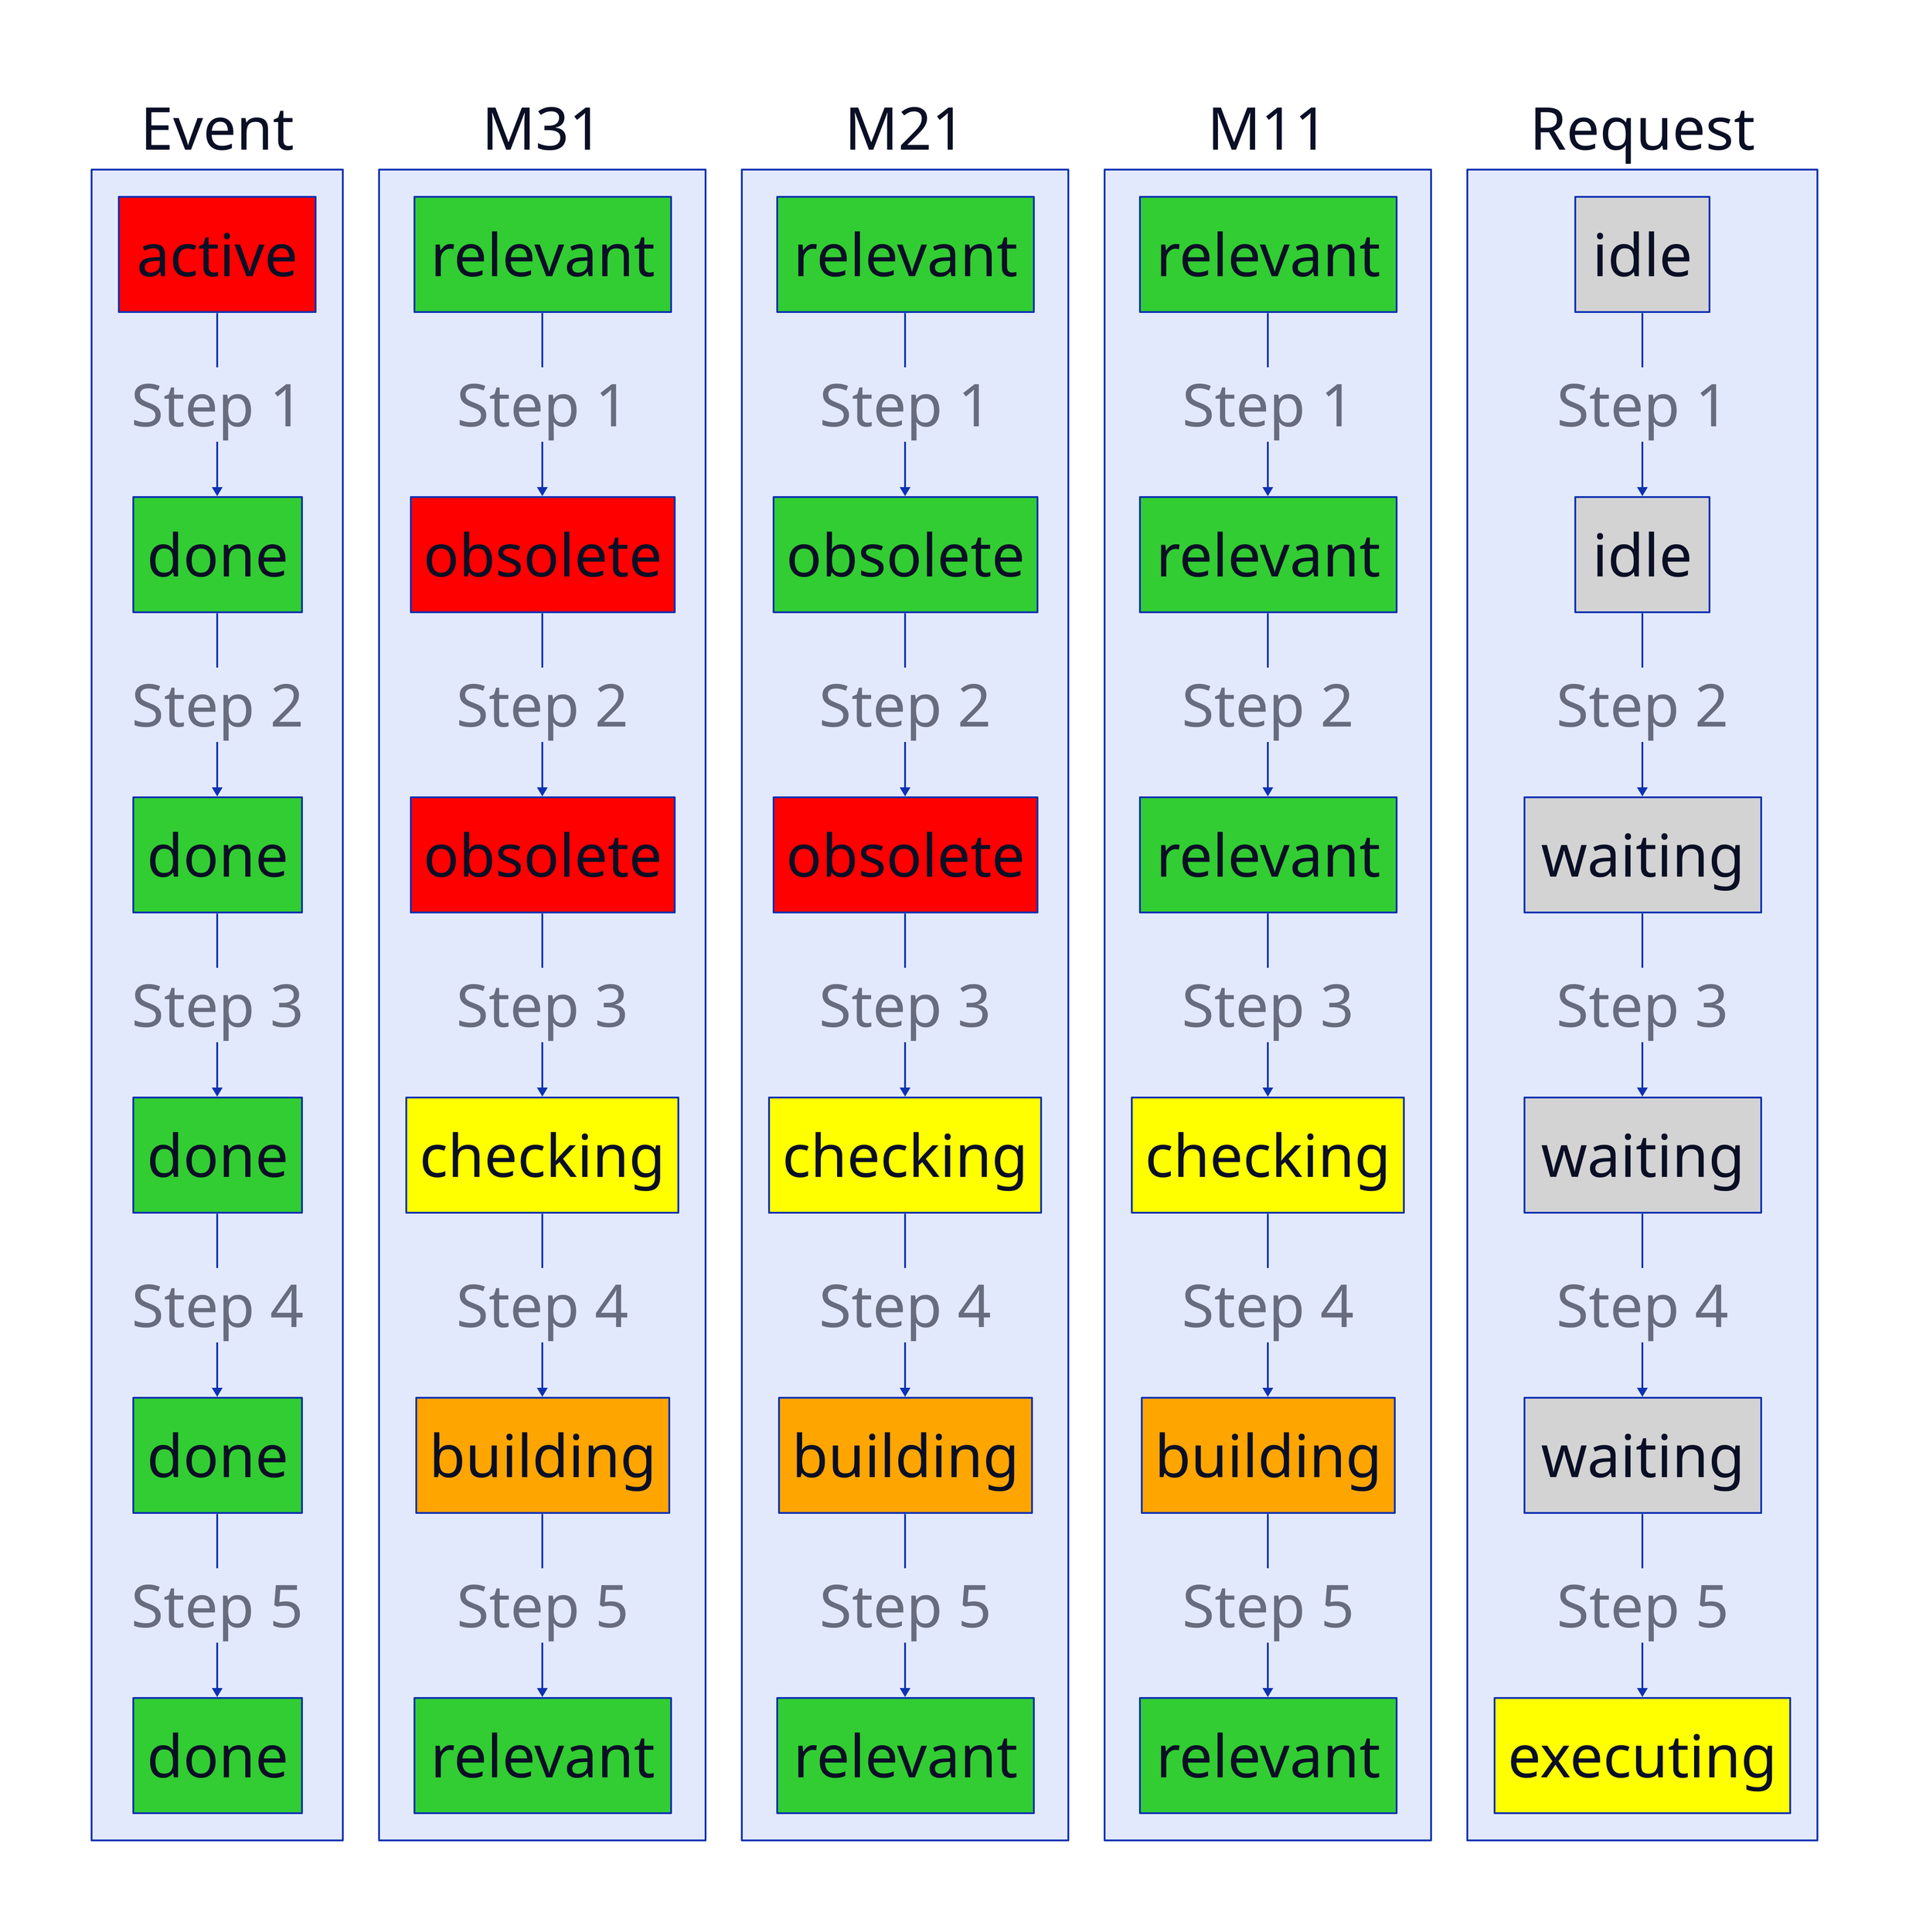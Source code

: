   Event: {
    s1: "active" { style.fill: red }
    s2: "done" { style.fill: limegreen }
    s3: "done" { style.fill: limegreen }
    s4: "done" { style.fill: limegreen }
    s5: "done" { style.fill: limegreen }
    s6: "done" { style.fill: limegreen }

    s1 -> s2: "Step 1" {style.font-size: 65} 
    s2 -> s3: "Step 2" {style.font-size: 65} 
    s3 -> s4: "Step 3" {style.font-size: 65} 
    s4 -> s5: "Step 4" {style.font-size: 65} 
    s5 -> s6: "Step 5" {style.font-size: 65} 
  }

  M31: {
    s0: "relevant" { style.fill: limegreen }
    s1: "obsolete" { style.fill: red }
    s2: "obsolete" { style.fill: red }
    s3: "checking" { style.fill: yellow }
    s4: "building" { style.fill: orange }
    s5: "relevant" { style.fill: limegreen }

    s0 -> s1: "Step 1" {style.font-size: 65} 
    s1 -> s2: "Step 2" {style.font-size: 65} 
    s2 -> s3: "Step 3" {style.font-size: 65} 
    s3 -> s4: "Step 4" {style.font-size: 65} 
    s4 -> s5: "Step 5" {style.font-size: 65} 
  }

  M21: {
    s0: "relevant" { style.fill: limegreen }
    s1: "obsolete" { style.fill: limegreen }
    s2: "obsolete" { style.fill: red }
    s3: "checking" { style.fill: yellow }
    s4: "building" { style.fill: orange }
    s5: "relevant" { style.fill: limegreen }

    s0 -> s1: "Step 1" {style.font-size: 65} 
    s1 -> s2: "Step 2" {style.font-size: 65} 
    s2 -> s3: "Step 3" {style.font-size: 65} 
    s3 -> s4: "Step 4" {style.font-size: 65} 
    s4 -> s5: "Step 5" {style.font-size: 65} 
  }

  M11: {
    s0: "relevant" { style.fill: limegreen }
    s1: "relevant" { style.fill: limegreen }
    s2: "relevant" { style.fill: limegreen }
    s3: "checking" { style.fill: yellow }
    s4: "building" { style.fill: orange }
    s5: "relevant" { style.fill: limegreen }

    s0 -> s1: "Step 1" {style.font-size: 65} 
    s1 -> s2: "Step 2" {style.font-size: 65} 
    s2 -> s3: "Step 3" {style.font-size: 65} 
    s3 -> s4: "Step 4" {style.font-size: 65} 
    s4 -> s5: "Step 5" {style.font-size: 65} 
  }

  Request: {
    s0: "idle" { style.fill: lightgray }
    s1: "idle" { style.fill: lightgray }
    s2: "waiting" { style.fill: lightgray }
    s3: "waiting" { style.fill: lightgray }
    s4: "waiting" { style.fill: lightgray }
    s5: "executing" { style.fill: yellow }

    s0 -> s1: "Step 1" {style.font-size: 65} 
    s1 -> s2: "Step 2" {style.font-size: 65} 
    s2 -> s3: "Step 3" {style.font-size: 65} 
    s3 -> s4: "Step 4" {style.font-size: 65} 
    s4 -> s5: "Step 5" {style.font-size: 65} 
  }
  **: {
  style.font-size: 65
}
